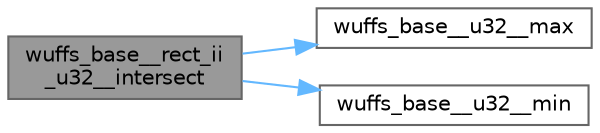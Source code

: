 digraph "wuffs_base__rect_ii_u32__intersect"
{
 // LATEX_PDF_SIZE
  bgcolor="transparent";
  edge [fontname=Helvetica,fontsize=10,labelfontname=Helvetica,labelfontsize=10];
  node [fontname=Helvetica,fontsize=10,shape=box,height=0.2,width=0.4];
  rankdir="LR";
  Node1 [id="Node000001",label="wuffs_base__rect_ii\l_u32__intersect",height=0.2,width=0.4,color="gray40", fillcolor="grey60", style="filled", fontcolor="black",tooltip=" "];
  Node1 -> Node2 [id="edge1_Node000001_Node000002",color="steelblue1",style="solid",tooltip=" "];
  Node2 [id="Node000002",label="wuffs_base__u32__max",height=0.2,width=0.4,color="grey40", fillcolor="white", style="filled",URL="$wuffs-v0_83_8c.html#a76cb92d1a572d5c7b5041a1ae8cef400",tooltip=" "];
  Node1 -> Node3 [id="edge2_Node000001_Node000003",color="steelblue1",style="solid",tooltip=" "];
  Node3 [id="Node000003",label="wuffs_base__u32__min",height=0.2,width=0.4,color="grey40", fillcolor="white", style="filled",URL="$wuffs-v0_83_8c.html#a3eab5ba39daa09624f213af3548b1294",tooltip=" "];
}
